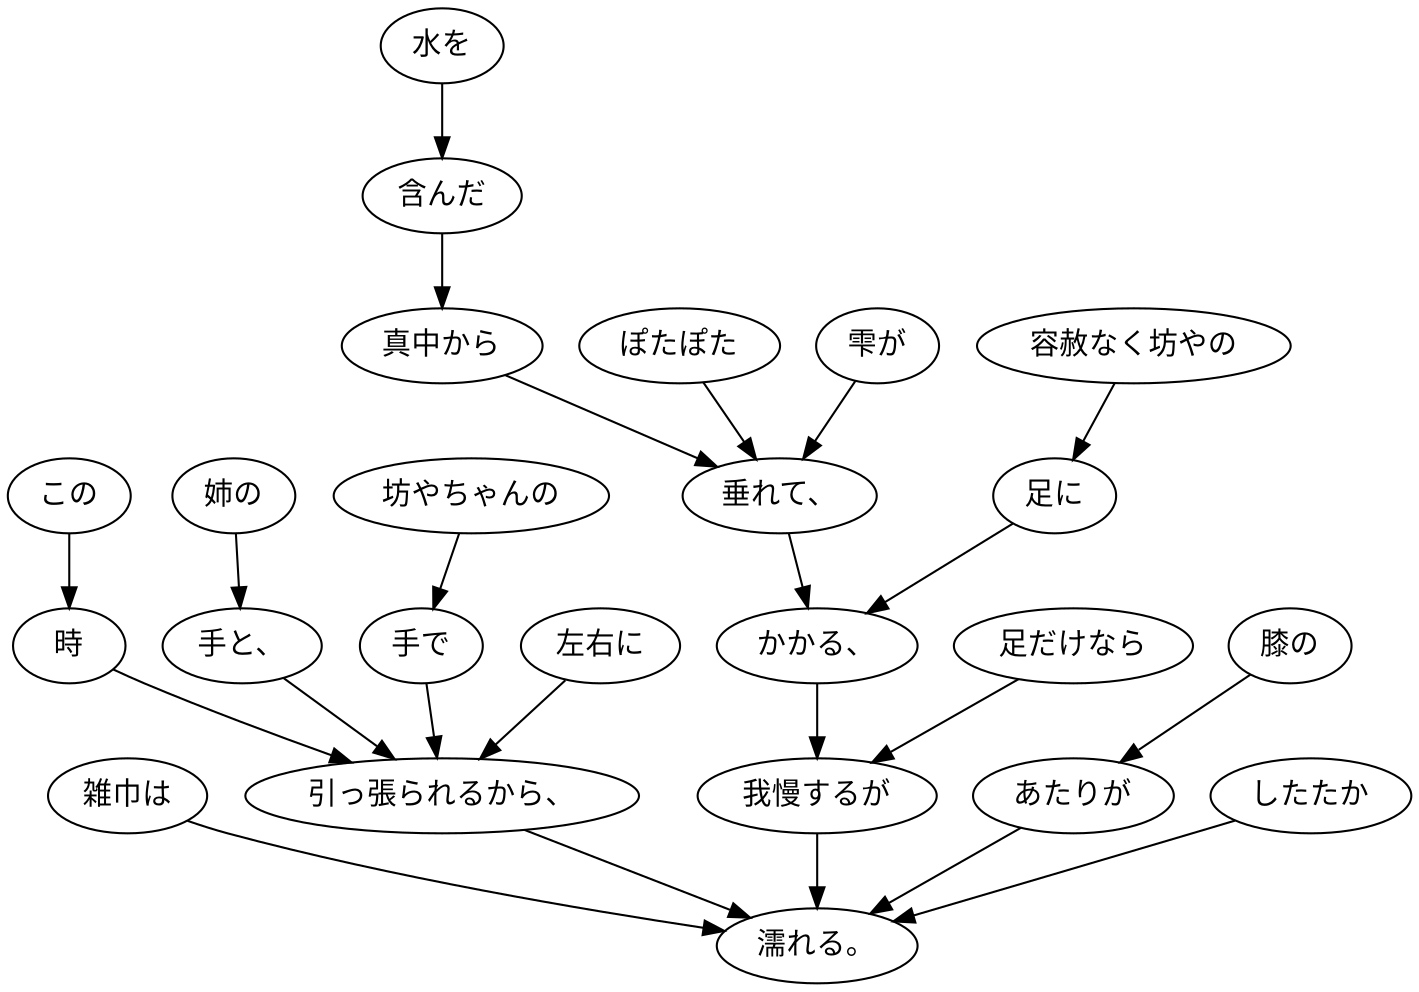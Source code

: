 digraph graph6462 {
	node0 [label="雑巾は"];
	node1 [label="この"];
	node2 [label="時"];
	node3 [label="姉の"];
	node4 [label="手と、"];
	node5 [label="坊やちゃんの"];
	node6 [label="手で"];
	node7 [label="左右に"];
	node8 [label="引っ張られるから、"];
	node9 [label="水を"];
	node10 [label="含んだ"];
	node11 [label="真中から"];
	node12 [label="ぽたぽた"];
	node13 [label="雫が"];
	node14 [label="垂れて、"];
	node15 [label="容赦なく坊やの"];
	node16 [label="足に"];
	node17 [label="かかる、"];
	node18 [label="足だけなら"];
	node19 [label="我慢するが"];
	node20 [label="膝の"];
	node21 [label="あたりが"];
	node22 [label="したたか"];
	node23 [label="濡れる。"];
	node0 -> node23;
	node1 -> node2;
	node2 -> node8;
	node3 -> node4;
	node4 -> node8;
	node5 -> node6;
	node6 -> node8;
	node7 -> node8;
	node8 -> node23;
	node9 -> node10;
	node10 -> node11;
	node11 -> node14;
	node12 -> node14;
	node13 -> node14;
	node14 -> node17;
	node15 -> node16;
	node16 -> node17;
	node17 -> node19;
	node18 -> node19;
	node19 -> node23;
	node20 -> node21;
	node21 -> node23;
	node22 -> node23;
}
